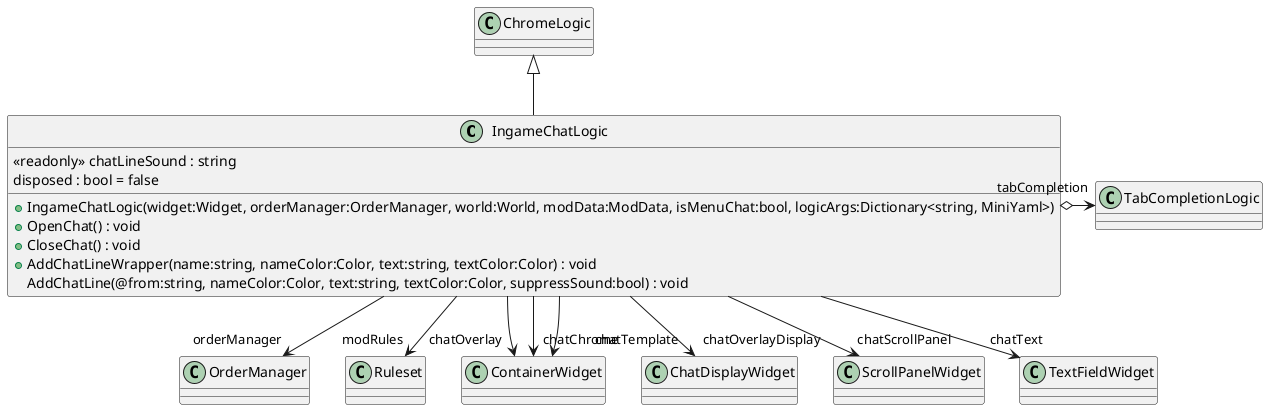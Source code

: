 @startuml
class IngameChatLogic {
    <<readonly>> chatLineSound : string
    + IngameChatLogic(widget:Widget, orderManager:OrderManager, world:World, modData:ModData, isMenuChat:bool, logicArgs:Dictionary<string, MiniYaml>)
    + OpenChat() : void
    + CloseChat() : void
    + AddChatLineWrapper(name:string, nameColor:Color, text:string, textColor:Color) : void
    AddChatLine(@from:string, nameColor:Color, text:string, textColor:Color, suppressSound:bool) : void
    disposed : bool = false
}
ChromeLogic <|-- IngameChatLogic
IngameChatLogic --> "orderManager" OrderManager
IngameChatLogic --> "modRules" Ruleset
IngameChatLogic --> "chatOverlay" ContainerWidget
IngameChatLogic --> "chatOverlayDisplay" ChatDisplayWidget
IngameChatLogic --> "chatChrome" ContainerWidget
IngameChatLogic --> "chatScrollPanel" ScrollPanelWidget
IngameChatLogic --> "chatTemplate" ContainerWidget
IngameChatLogic --> "chatText" TextFieldWidget
IngameChatLogic o-> "tabCompletion" TabCompletionLogic
@enduml

